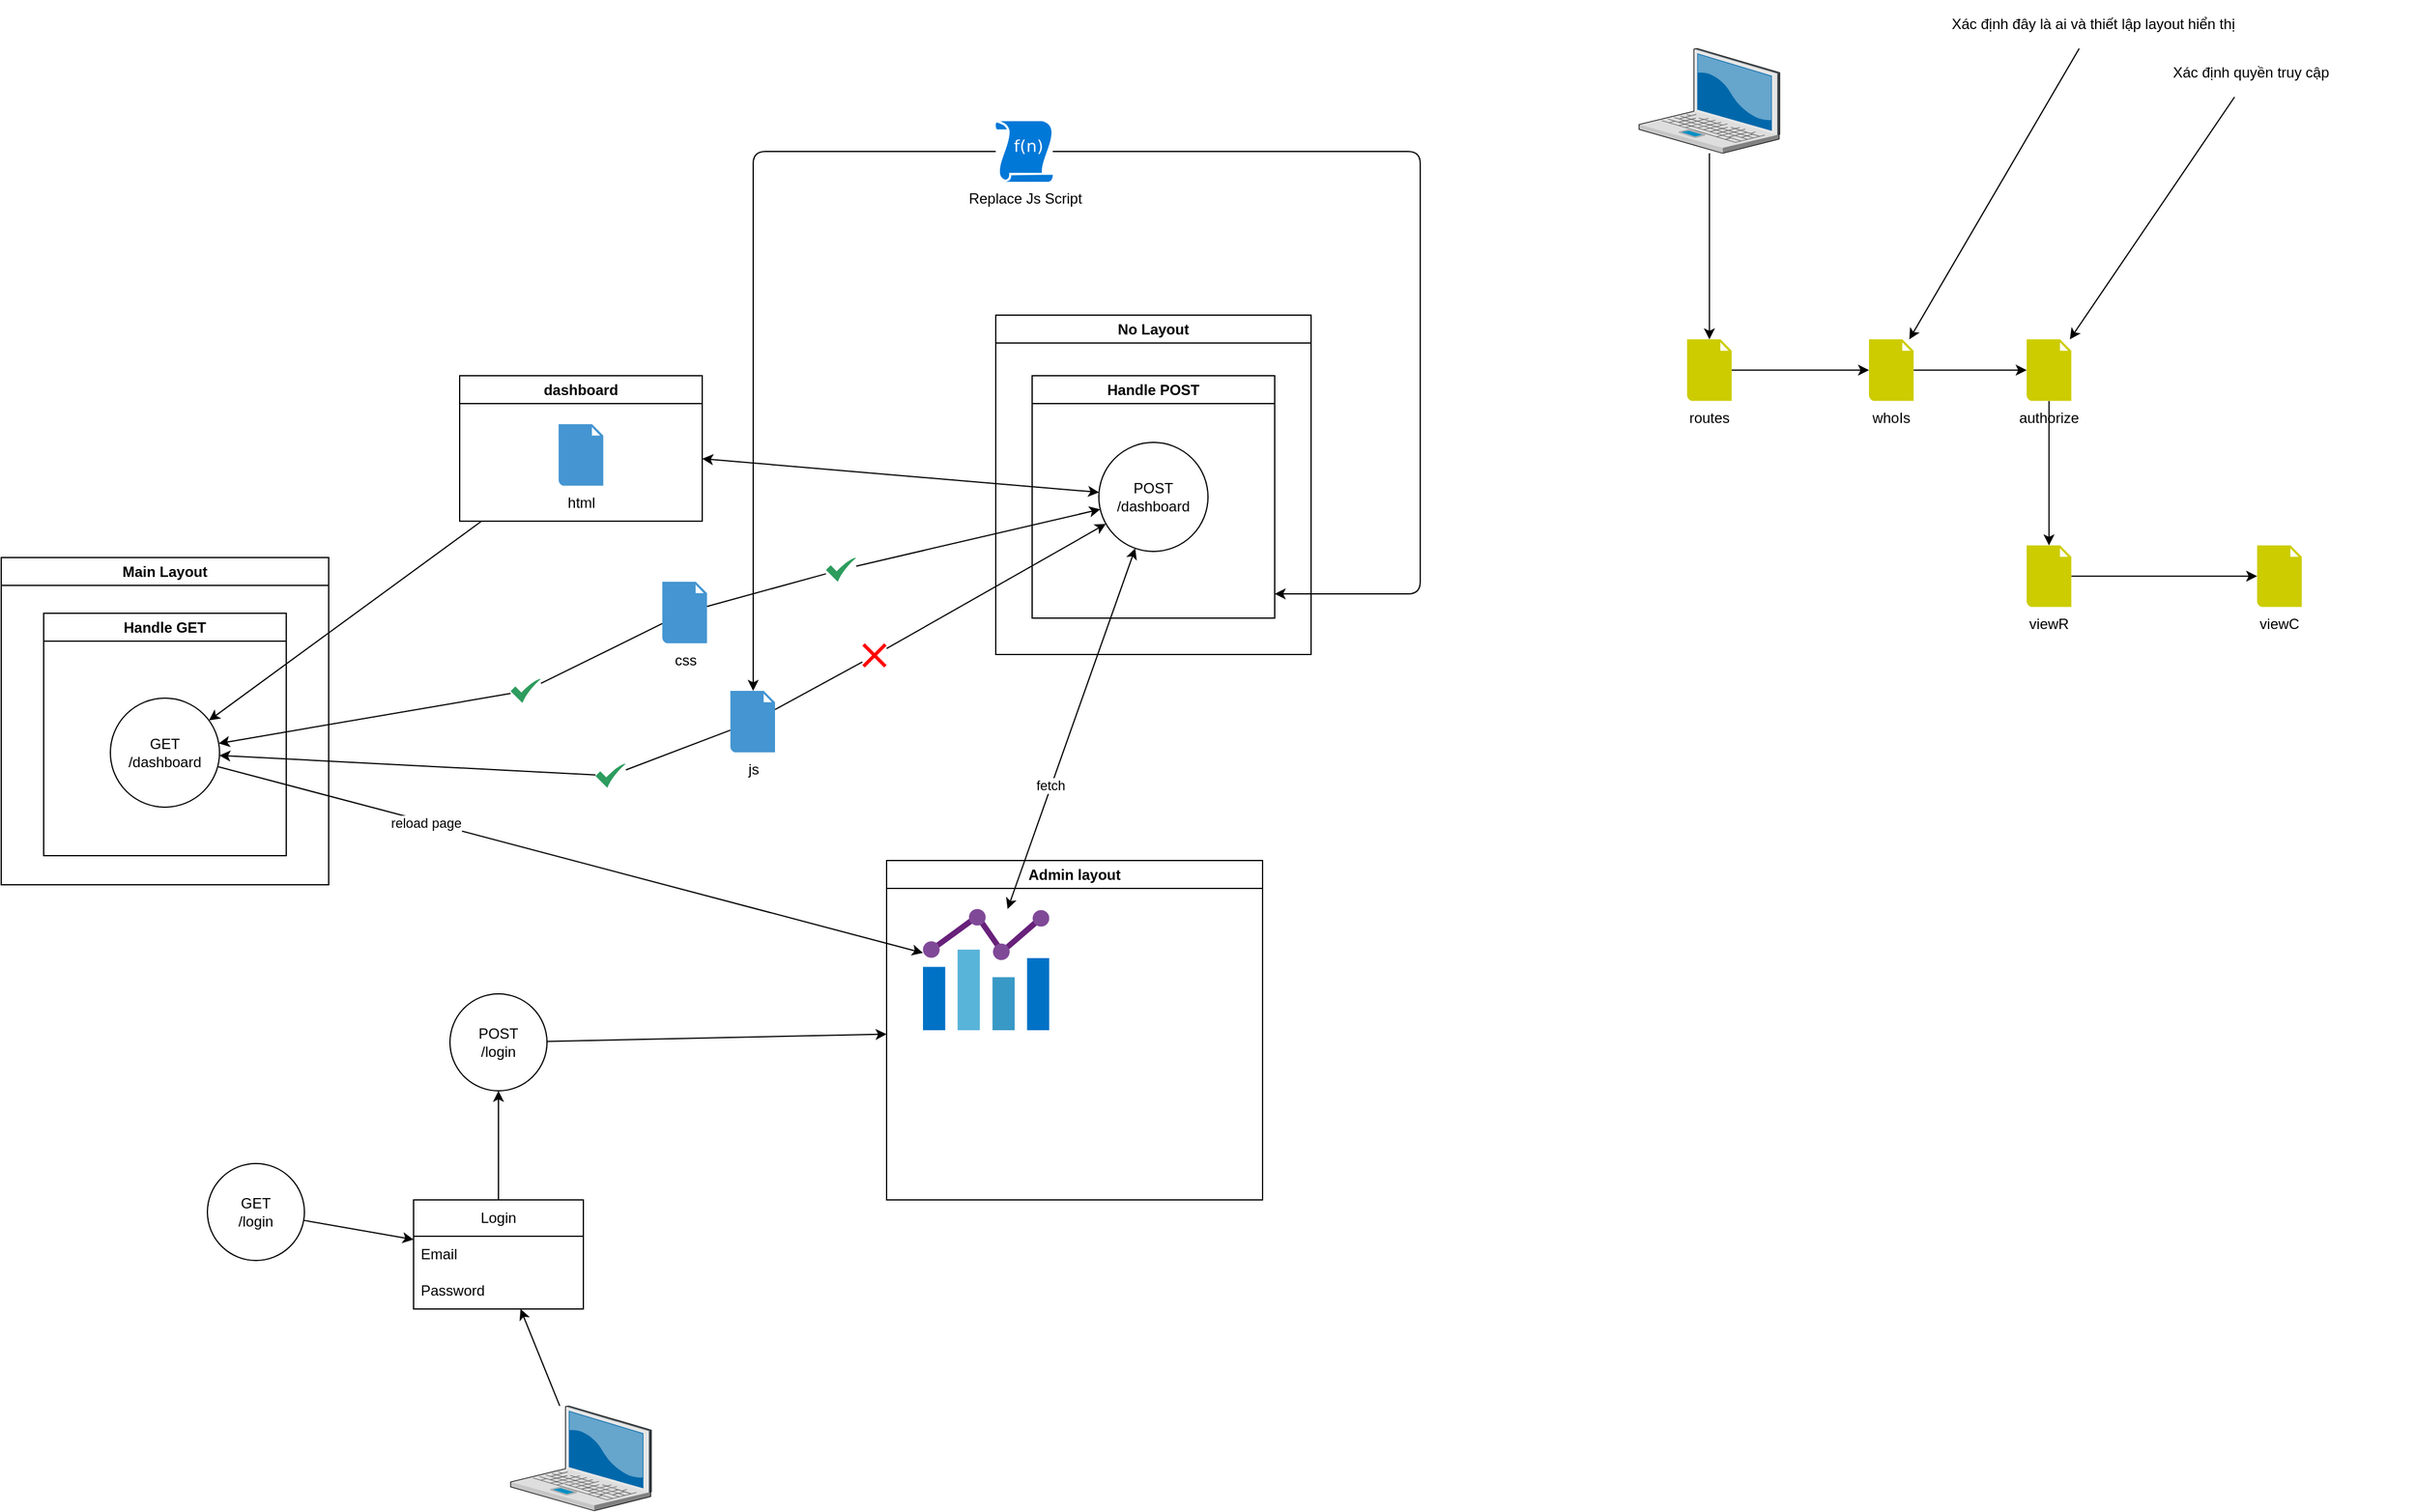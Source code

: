<mxfile>
    <diagram id="diKFScYm17Do9RVY3w7j" name="Page-1">
        <mxGraphModel dx="2010" dy="1609" grid="1" gridSize="10" guides="1" tooltips="1" connect="1" arrows="1" fold="1" page="1" pageScale="1" pageWidth="850" pageHeight="1100" math="0" shadow="0">
            <root>
                <mxCell id="0"/>
                <mxCell id="1" parent="0"/>
                <mxCell id="83" style="edgeStyle=none;html=1;" edge="1" parent="1" source="82" target="70">
                    <mxGeometry relative="1" as="geometry"/>
                </mxCell>
                <mxCell id="29" style="edgeStyle=none;html=1;" parent="1" source="3" target="14" edge="1">
                    <mxGeometry relative="1" as="geometry"/>
                </mxCell>
                <mxCell id="3" value="" style="verticalLabelPosition=bottom;sketch=0;aspect=fixed;html=1;verticalAlign=top;strokeColor=none;align=center;outlineConnect=0;shape=mxgraph.citrix.laptop_2;" parent="1" vertex="1">
                    <mxGeometry x="320" y="400" width="116" height="86.5" as="geometry"/>
                </mxCell>
                <mxCell id="18" style="edgeStyle=none;html=1;" parent="1" source="4" target="6" edge="1">
                    <mxGeometry relative="1" as="geometry"/>
                </mxCell>
                <mxCell id="4" value="POST&lt;br&gt;/login" style="ellipse;whiteSpace=wrap;html=1;aspect=fixed;" parent="1" vertex="1">
                    <mxGeometry x="270" y="60" width="80" height="80" as="geometry"/>
                </mxCell>
                <mxCell id="6" value="Admin layout" style="swimlane;whiteSpace=wrap;html=1;" parent="1" vertex="1">
                    <mxGeometry x="630" y="-50" width="310" height="280" as="geometry"/>
                </mxCell>
                <mxCell id="31" value="" style="sketch=0;aspect=fixed;html=1;points=[];align=center;image;fontSize=12;image=img/lib/mscae/Chart.svg;" parent="6" vertex="1">
                    <mxGeometry x="30" y="40" width="104.17" height="100" as="geometry"/>
                </mxCell>
                <mxCell id="12" style="edgeStyle=none;html=1;" parent="1" source="14" target="4" edge="1">
                    <mxGeometry relative="1" as="geometry">
                        <mxPoint x="180" y="201.716" as="sourcePoint"/>
                    </mxGeometry>
                </mxCell>
                <mxCell id="34" style="edgeStyle=none;html=1;" parent="1" source="9" target="14" edge="1">
                    <mxGeometry relative="1" as="geometry"/>
                </mxCell>
                <mxCell id="9" value="GET&lt;br&gt;/login" style="ellipse;whiteSpace=wrap;html=1;aspect=fixed;" parent="1" vertex="1">
                    <mxGeometry x="70" y="200" width="80" height="80" as="geometry"/>
                </mxCell>
                <mxCell id="14" value="Login" style="swimlane;fontStyle=0;childLayout=stackLayout;horizontal=1;startSize=30;horizontalStack=0;resizeParent=1;resizeParentMax=0;resizeLast=0;collapsible=1;marginBottom=0;whiteSpace=wrap;html=1;" parent="1" vertex="1">
                    <mxGeometry x="240" y="230" width="140" height="90" as="geometry"/>
                </mxCell>
                <mxCell id="15" value="Email" style="text;strokeColor=none;fillColor=none;align=left;verticalAlign=middle;spacingLeft=4;spacingRight=4;overflow=hidden;points=[[0,0.5],[1,0.5]];portConstraint=eastwest;rotatable=0;whiteSpace=wrap;html=1;" parent="14" vertex="1">
                    <mxGeometry y="30" width="140" height="30" as="geometry"/>
                </mxCell>
                <mxCell id="17" value="Password" style="text;strokeColor=none;fillColor=none;align=left;verticalAlign=middle;spacingLeft=4;spacingRight=4;overflow=hidden;points=[[0,0.5],[1,0.5]];portConstraint=eastwest;rotatable=0;whiteSpace=wrap;html=1;" parent="14" vertex="1">
                    <mxGeometry y="60" width="140" height="30" as="geometry"/>
                </mxCell>
                <mxCell id="33" style="edgeStyle=none;html=1;" parent="1" source="21" target="31" edge="1">
                    <mxGeometry relative="1" as="geometry"/>
                </mxCell>
                <mxCell id="42" value="reload page" style="edgeLabel;html=1;align=center;verticalAlign=middle;resizable=0;points=[];" parent="33" vertex="1" connectable="0">
                    <mxGeometry x="-0.412" y="-1" relative="1" as="geometry">
                        <mxPoint as="offset"/>
                    </mxGeometry>
                </mxCell>
                <mxCell id="41" style="edgeStyle=none;html=1;" parent="1" source="36" target="21" edge="1">
                    <mxGeometry relative="1" as="geometry"/>
                </mxCell>
                <mxCell id="45" style="edgeStyle=none;html=1;startArrow=classic;startFill=1;" parent="1" source="36" target="19" edge="1">
                    <mxGeometry relative="1" as="geometry"/>
                </mxCell>
                <mxCell id="36" value="dashboard" style="swimlane;whiteSpace=wrap;html=1;" parent="1" vertex="1">
                    <mxGeometry x="278" y="-450" width="200" height="120" as="geometry"/>
                </mxCell>
                <mxCell id="60" value="html" style="shadow=0;dashed=0;html=1;strokeColor=none;fillColor=#4495D1;labelPosition=center;verticalLabelPosition=bottom;verticalAlign=top;align=center;outlineConnect=0;shape=mxgraph.veeam.2d.file;" parent="36" vertex="1">
                    <mxGeometry x="81.6" y="40.0" width="36.8" height="50.8" as="geometry"/>
                </mxCell>
                <mxCell id="40" style="edgeStyle=none;html=1;startArrow=none;" parent="1" source="50" target="21" edge="1">
                    <mxGeometry relative="1" as="geometry"/>
                </mxCell>
                <mxCell id="49" style="edgeStyle=none;html=1;startArrow=none;startFill=0;endArrow=classic;endFill=1;" parent="1" source="51" target="19" edge="1">
                    <mxGeometry relative="1" as="geometry"/>
                </mxCell>
                <mxCell id="65" style="edgeStyle=elbowEdgeStyle;html=1;startArrow=classic;startFill=1;endArrow=none;endFill=0;" parent="1" source="38" target="63" edge="1">
                    <mxGeometry relative="1" as="geometry">
                        <mxPoint x="900" y="-390" as="targetPoint"/>
                        <Array as="points">
                            <mxPoint x="520" y="-400"/>
                            <mxPoint x="680" y="-490"/>
                            <mxPoint x="520" y="-290"/>
                        </Array>
                    </mxGeometry>
                </mxCell>
                <mxCell id="38" value="js" style="shadow=0;dashed=0;html=1;strokeColor=none;fillColor=#4495D1;labelPosition=center;verticalLabelPosition=bottom;verticalAlign=top;align=center;outlineConnect=0;shape=mxgraph.veeam.2d.file;" parent="1" vertex="1">
                    <mxGeometry x="501.2" y="-190.0" width="36.8" height="50.8" as="geometry"/>
                </mxCell>
                <mxCell id="39" style="edgeStyle=none;html=1;startArrow=none;" parent="1" source="53" target="21" edge="1">
                    <mxGeometry relative="1" as="geometry"/>
                </mxCell>
                <mxCell id="46" style="edgeStyle=none;html=1;startArrow=none;startFill=0;" parent="1" source="54" target="19" edge="1">
                    <mxGeometry relative="1" as="geometry"/>
                </mxCell>
                <mxCell id="37" value="css" style="shadow=0;dashed=0;html=1;strokeColor=none;fillColor=#4495D1;labelPosition=center;verticalLabelPosition=bottom;verticalAlign=top;align=center;outlineConnect=0;shape=mxgraph.veeam.2d.file;" parent="1" vertex="1">
                    <mxGeometry x="445.1" y="-280" width="36.8" height="50.8" as="geometry"/>
                </mxCell>
                <mxCell id="20" style="edgeStyle=none;html=1;startArrow=classic;startFill=1;" parent="1" source="19" target="31" edge="1">
                    <mxGeometry relative="1" as="geometry"/>
                </mxCell>
                <mxCell id="43" value="fetch" style="edgeLabel;html=1;align=center;verticalAlign=middle;resizable=0;points=[];" parent="20" vertex="1" connectable="0">
                    <mxGeometry x="0.315" y="-1" relative="1" as="geometry">
                        <mxPoint as="offset"/>
                    </mxGeometry>
                </mxCell>
                <mxCell id="52" value="" style="edgeStyle=none;html=1;startArrow=none;startFill=0;endArrow=none;endFill=1;" parent="1" source="38" target="51" edge="1">
                    <mxGeometry relative="1" as="geometry">
                        <mxPoint x="536.8" y="-120.513" as="sourcePoint"/>
                        <mxPoint x="662.169" y="-160.798" as="targetPoint"/>
                    </mxGeometry>
                </mxCell>
                <mxCell id="51" value="" style="shape=mxgraph.mockup.markup.redX;fillColor=#ff0000;html=1;shadow=0;strokeColor=none;" parent="1" vertex="1">
                    <mxGeometry x="610" y="-229.2" width="20" height="20" as="geometry"/>
                </mxCell>
                <mxCell id="55" value="" style="edgeStyle=none;html=1;startArrow=none;startFill=0;endArrow=none;" parent="1" source="37" target="54" edge="1">
                    <mxGeometry relative="1" as="geometry">
                        <mxPoint x="476.8" y="-174.6" as="sourcePoint"/>
                        <mxPoint x="660.0" y="-174.6" as="targetPoint"/>
                    </mxGeometry>
                </mxCell>
                <mxCell id="54" value="" style="sketch=0;html=1;aspect=fixed;strokeColor=none;shadow=0;align=center;verticalAlign=top;fillColor=#2D9C5E;shape=mxgraph.gcp2.check" parent="1" vertex="1">
                    <mxGeometry x="580" y="-300" width="25" height="20" as="geometry"/>
                </mxCell>
                <mxCell id="56" value="" style="edgeStyle=none;html=1;endArrow=none;" parent="1" source="37" target="53" edge="1">
                    <mxGeometry relative="1" as="geometry">
                        <mxPoint x="448.681" y="-149.2" as="sourcePoint"/>
                        <mxPoint x="421.068" y="-77.034" as="targetPoint"/>
                    </mxGeometry>
                </mxCell>
                <mxCell id="53" value="" style="sketch=0;html=1;aspect=fixed;strokeColor=none;shadow=0;align=center;verticalAlign=top;fillColor=#2D9C5E;shape=mxgraph.gcp2.check" parent="1" vertex="1">
                    <mxGeometry x="320" y="-200" width="25" height="20" as="geometry"/>
                </mxCell>
                <mxCell id="57" value="" style="edgeStyle=none;html=1;endArrow=none;" parent="1" source="38" target="50" edge="1">
                    <mxGeometry relative="1" as="geometry">
                        <mxPoint x="500" y="-101.682" as="sourcePoint"/>
                        <mxPoint x="441.836" y="-60.847" as="targetPoint"/>
                    </mxGeometry>
                </mxCell>
                <mxCell id="50" value="" style="sketch=0;html=1;aspect=fixed;strokeColor=none;shadow=0;align=center;verticalAlign=top;fillColor=#2D9C5E;shape=mxgraph.gcp2.check" parent="1" vertex="1">
                    <mxGeometry x="390" y="-130" width="25" height="20" as="geometry"/>
                </mxCell>
                <mxCell id="67" style="edgeStyle=elbowEdgeStyle;html=1;startArrow=none;startFill=0;endArrow=classic;endFill=1;" parent="1" source="63" target="58" edge="1">
                    <mxGeometry relative="1" as="geometry">
                        <Array as="points">
                            <mxPoint x="1070" y="-270"/>
                        </Array>
                    </mxGeometry>
                </mxCell>
                <mxCell id="63" value="Replace Js Script" style="sketch=0;aspect=fixed;pointerEvents=1;shadow=0;dashed=0;html=1;strokeColor=none;labelPosition=center;verticalLabelPosition=bottom;verticalAlign=top;align=center;shape=mxgraph.mscae.enterprise.udf_function;fillColor=#0078D7;" parent="1" vertex="1">
                    <mxGeometry x="720" y="-660" width="47" height="50" as="geometry"/>
                </mxCell>
                <mxCell id="68" value="Main Layout" style="swimlane;whiteSpace=wrap;html=1;" parent="1" vertex="1">
                    <mxGeometry x="-100" y="-300" width="270" height="270" as="geometry"/>
                </mxCell>
                <mxCell id="59" value="Handle GET" style="swimlane;whiteSpace=wrap;html=1;" parent="68" vertex="1">
                    <mxGeometry x="35" y="46" width="200" height="200" as="geometry"/>
                </mxCell>
                <mxCell id="21" value="GET&lt;br&gt;/dashboard" style="ellipse;whiteSpace=wrap;html=1;aspect=fixed;" parent="59" vertex="1">
                    <mxGeometry x="55" y="70" width="90" height="90" as="geometry"/>
                </mxCell>
                <mxCell id="69" value="No Layout" style="swimlane;whiteSpace=wrap;html=1;" parent="1" vertex="1">
                    <mxGeometry x="720" y="-500" width="260" height="280" as="geometry"/>
                </mxCell>
                <mxCell id="58" value="Handle POST" style="swimlane;whiteSpace=wrap;html=1;" parent="69" vertex="1">
                    <mxGeometry x="30" y="50" width="200" height="200" as="geometry"/>
                </mxCell>
                <mxCell id="19" value="POST&lt;br&gt;/dashboard" style="ellipse;whiteSpace=wrap;html=1;aspect=fixed;" parent="58" vertex="1">
                    <mxGeometry x="55" y="55" width="90" height="90" as="geometry"/>
                </mxCell>
                <mxCell id="71" value="routes" style="shadow=0;dashed=0;html=1;strokeColor=none;fillColor=#CCCC00;labelPosition=center;verticalLabelPosition=bottom;verticalAlign=top;align=center;outlineConnect=0;shape=mxgraph.veeam.2d.file;" vertex="1" parent="1">
                    <mxGeometry x="1290" y="-480.0" width="36.8" height="50.8" as="geometry"/>
                </mxCell>
                <mxCell id="73" style="edgeStyle=none;html=1;" edge="1" parent="1" source="86" target="74">
                    <mxGeometry relative="1" as="geometry">
                        <mxPoint x="1571.6" y="-360.0" as="targetPoint"/>
                    </mxGeometry>
                </mxCell>
                <mxCell id="85" style="edgeStyle=none;html=1;" edge="1" parent="1" source="74" target="84">
                    <mxGeometry relative="1" as="geometry"/>
                </mxCell>
                <mxCell id="74" value="viewR" style="shadow=0;dashed=0;html=1;strokeColor=none;fillColor=#CCCC00;labelPosition=center;verticalLabelPosition=bottom;verticalAlign=top;align=center;outlineConnect=0;shape=mxgraph.veeam.2d.file;" vertex="1" parent="1">
                    <mxGeometry x="1570" y="-310.0" width="36.8" height="50.8" as="geometry"/>
                </mxCell>
                <mxCell id="80" style="edgeStyle=none;html=1;" edge="1" parent="1" source="79" target="71">
                    <mxGeometry relative="1" as="geometry"/>
                </mxCell>
                <mxCell id="79" value="" style="verticalLabelPosition=bottom;sketch=0;aspect=fixed;html=1;verticalAlign=top;strokeColor=none;align=center;outlineConnect=0;shape=mxgraph.citrix.laptop_2;fillColor=none;" vertex="1" parent="1">
                    <mxGeometry x="1250.4" y="-720" width="116" height="86.5" as="geometry"/>
                </mxCell>
                <mxCell id="82" value="Xác định đây là ai và thiết lập layout hiển thị" style="text;html=1;strokeColor=none;fillColor=default;align=center;verticalAlign=middle;whiteSpace=wrap;rounded=0;" vertex="1" parent="1">
                    <mxGeometry x="1490" y="-760" width="270" height="40" as="geometry"/>
                </mxCell>
                <mxCell id="84" value="viewC" style="shadow=0;dashed=0;html=1;strokeColor=none;fillColor=#CCCC00;labelPosition=center;verticalLabelPosition=bottom;verticalAlign=top;align=center;outlineConnect=0;shape=mxgraph.veeam.2d.file;" vertex="1" parent="1">
                    <mxGeometry x="1760" y="-310.0" width="36.8" height="50.8" as="geometry"/>
                </mxCell>
                <mxCell id="88" style="edgeStyle=none;html=1;" edge="1" parent="1" source="71" target="70">
                    <mxGeometry relative="1" as="geometry">
                        <mxPoint x="1531.6" y="-400.0" as="sourcePoint"/>
                    </mxGeometry>
                </mxCell>
                <mxCell id="91" style="edgeStyle=none;html=1;" edge="1" parent="1" source="90" target="86">
                    <mxGeometry relative="1" as="geometry"/>
                </mxCell>
                <mxCell id="90" value="Xác định quyền truy cập" style="text;html=1;strokeColor=none;fillColor=default;align=center;verticalAlign=middle;whiteSpace=wrap;rounded=0;" vertex="1" parent="1">
                    <mxGeometry x="1620" y="-720" width="270" height="40" as="geometry"/>
                </mxCell>
                <mxCell id="70" value="whoIs" style="shadow=0;dashed=0;html=1;strokeColor=none;fillColor=#CCCC00;labelPosition=center;verticalLabelPosition=bottom;verticalAlign=top;align=center;outlineConnect=0;shape=mxgraph.veeam.2d.file;" vertex="1" parent="1">
                    <mxGeometry x="1440" y="-480.0" width="36.8" height="50.8" as="geometry"/>
                </mxCell>
                <mxCell id="89" style="edgeStyle=none;html=1;" edge="1" parent="1" source="70" target="86">
                    <mxGeometry relative="1" as="geometry"/>
                </mxCell>
                <mxCell id="86" value="authorize" style="shadow=0;dashed=0;html=1;strokeColor=none;fillColor=#CCCC00;labelPosition=center;verticalLabelPosition=bottom;verticalAlign=top;align=center;outlineConnect=0;shape=mxgraph.veeam.2d.file;" vertex="1" parent="1">
                    <mxGeometry x="1570" y="-480.0" width="36.8" height="50.8" as="geometry"/>
                </mxCell>
            </root>
        </mxGraphModel>
    </diagram>
</mxfile>